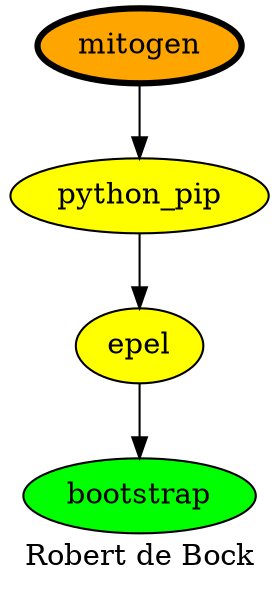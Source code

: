 digraph PhiloDilemma {
  label = "Robert de Bock" ;
  overlap=false
  {
    bootstrap [fillcolor=green style=filled]
    epel [fillcolor=yellow style=filled]
    "python_pip" [fillcolor=yellow style=filled]
    mitogen [fillcolor=orange style=filled penwidth=3]
  }
  epel -> bootstrap
  "python_pip" -> epel
  mitogen -> "python_pip"
}
